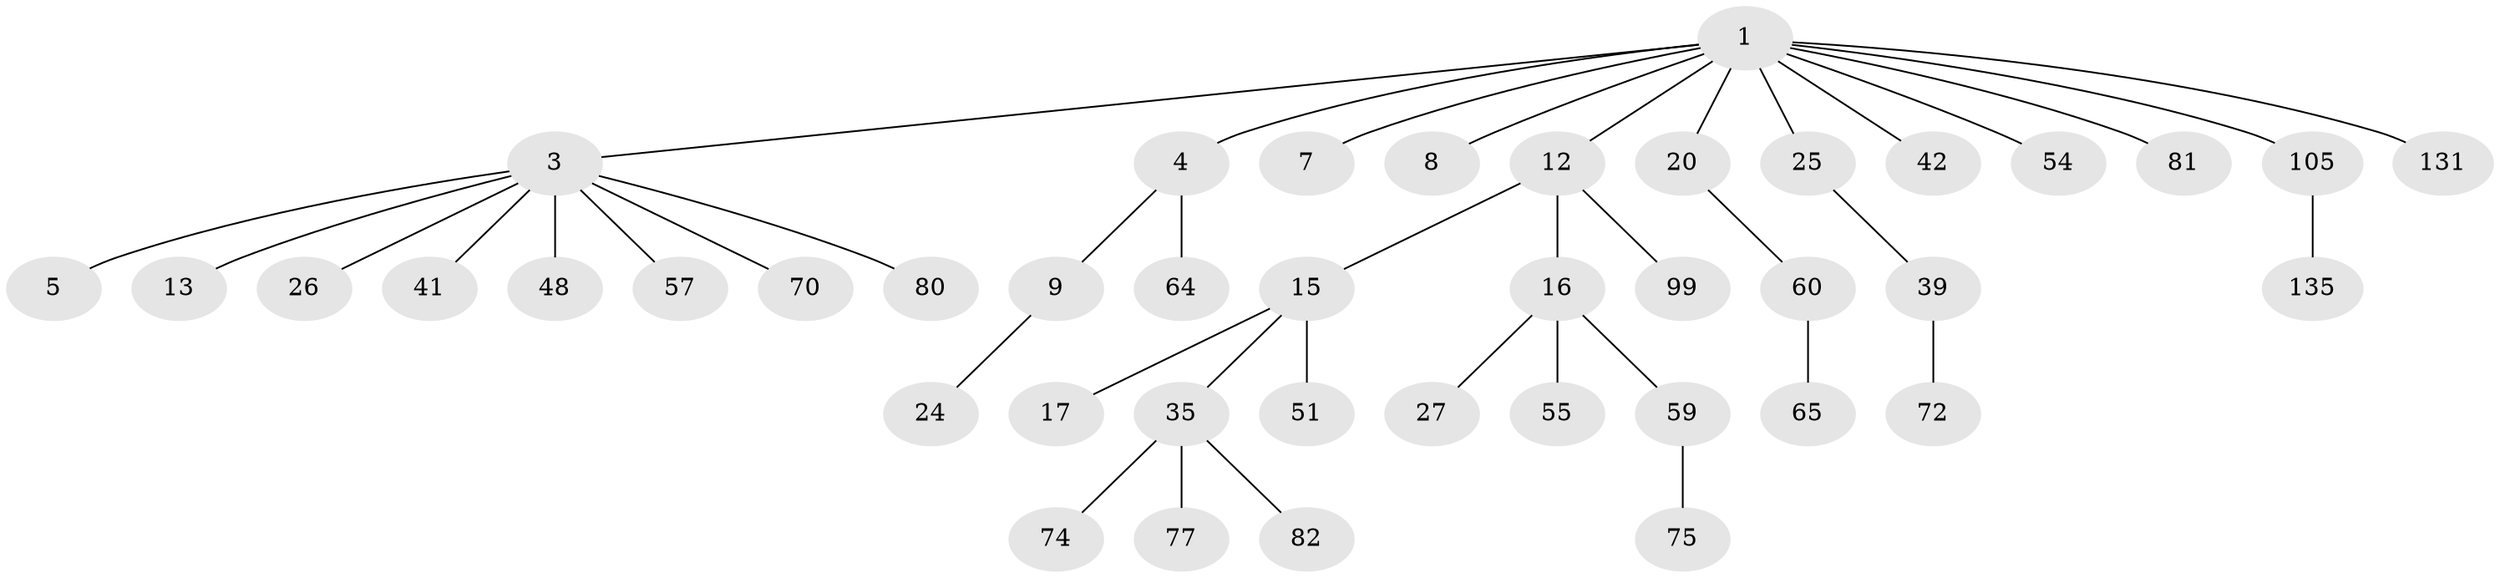 // original degree distribution, {8: 0.006993006993006993, 4: 0.06993006993006994, 6: 0.02097902097902098, 1: 0.5314685314685315, 5: 0.013986013986013986, 7: 0.02097902097902098, 2: 0.23076923076923078, 3: 0.1048951048951049}
// Generated by graph-tools (version 1.1) at 2025/19/03/04/25 18:19:10]
// undirected, 42 vertices, 41 edges
graph export_dot {
graph [start="1"]
  node [color=gray90,style=filled];
  1 [super="+2+11"];
  3 [super="+14+10"];
  4 [super="+6"];
  5;
  7;
  8;
  9 [super="+96+107"];
  12 [super="+71+61+123"];
  13 [super="+22"];
  15 [super="+45+119+33"];
  16 [super="+18"];
  17 [super="+31+21"];
  20 [super="+100+23"];
  24 [super="+47"];
  25 [super="+91+30"];
  26;
  27 [super="+67+122+142+43+32+28"];
  35 [super="+137+50+88+49"];
  39 [super="+46"];
  41 [super="+62"];
  42 [super="+79"];
  48 [super="+89"];
  51;
  54 [super="+129+111"];
  55 [super="+58"];
  57 [super="+83+102"];
  59;
  60 [super="+66"];
  64 [super="+78+68"];
  65;
  70;
  72 [super="+87"];
  74 [super="+101"];
  75;
  77 [super="+138+114"];
  80;
  81 [super="+136"];
  82;
  99 [super="+103"];
  105 [super="+121+118"];
  131;
  135;
  1 -- 3;
  1 -- 7;
  1 -- 8;
  1 -- 20;
  1 -- 54;
  1 -- 105;
  1 -- 81;
  1 -- 42;
  1 -- 4;
  1 -- 131;
  1 -- 12;
  1 -- 25;
  3 -- 5;
  3 -- 13;
  3 -- 57;
  3 -- 70;
  3 -- 48;
  3 -- 80;
  3 -- 41;
  3 -- 26;
  4 -- 9;
  4 -- 64;
  9 -- 24;
  12 -- 15;
  12 -- 16;
  12 -- 99;
  15 -- 17;
  15 -- 35;
  15 -- 51;
  16 -- 27;
  16 -- 59;
  16 -- 55;
  20 -- 60;
  25 -- 39;
  35 -- 77;
  35 -- 74;
  35 -- 82;
  39 -- 72;
  59 -- 75;
  60 -- 65;
  105 -- 135;
}
